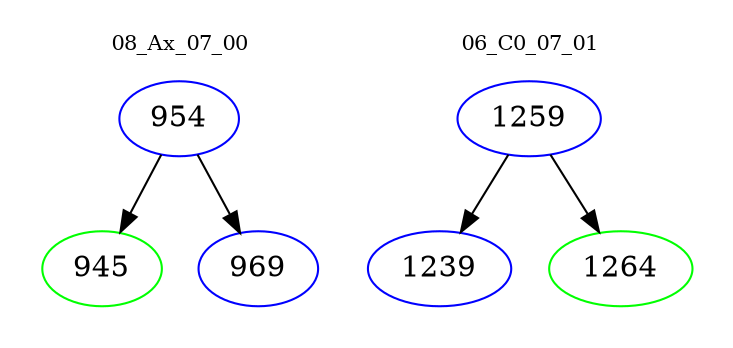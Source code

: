 digraph{
subgraph cluster_0 {
color = white
label = "08_Ax_07_00";
fontsize=10;
T0_954 [label="954", color="blue"]
T0_954 -> T0_945 [color="black"]
T0_945 [label="945", color="green"]
T0_954 -> T0_969 [color="black"]
T0_969 [label="969", color="blue"]
}
subgraph cluster_1 {
color = white
label = "06_C0_07_01";
fontsize=10;
T1_1259 [label="1259", color="blue"]
T1_1259 -> T1_1239 [color="black"]
T1_1239 [label="1239", color="blue"]
T1_1259 -> T1_1264 [color="black"]
T1_1264 [label="1264", color="green"]
}
}
